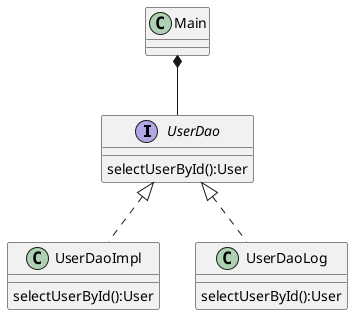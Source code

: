 @startuml

interface UserDao{
selectUserById():User
}

class UserDaoImpl{
selectUserById():User
}

class UserDaoLog{
selectUserById():User
}

Main *-- UserDao
UserDao <|.. UserDaoImpl
UserDao <|.. UserDaoLog


@enduml
